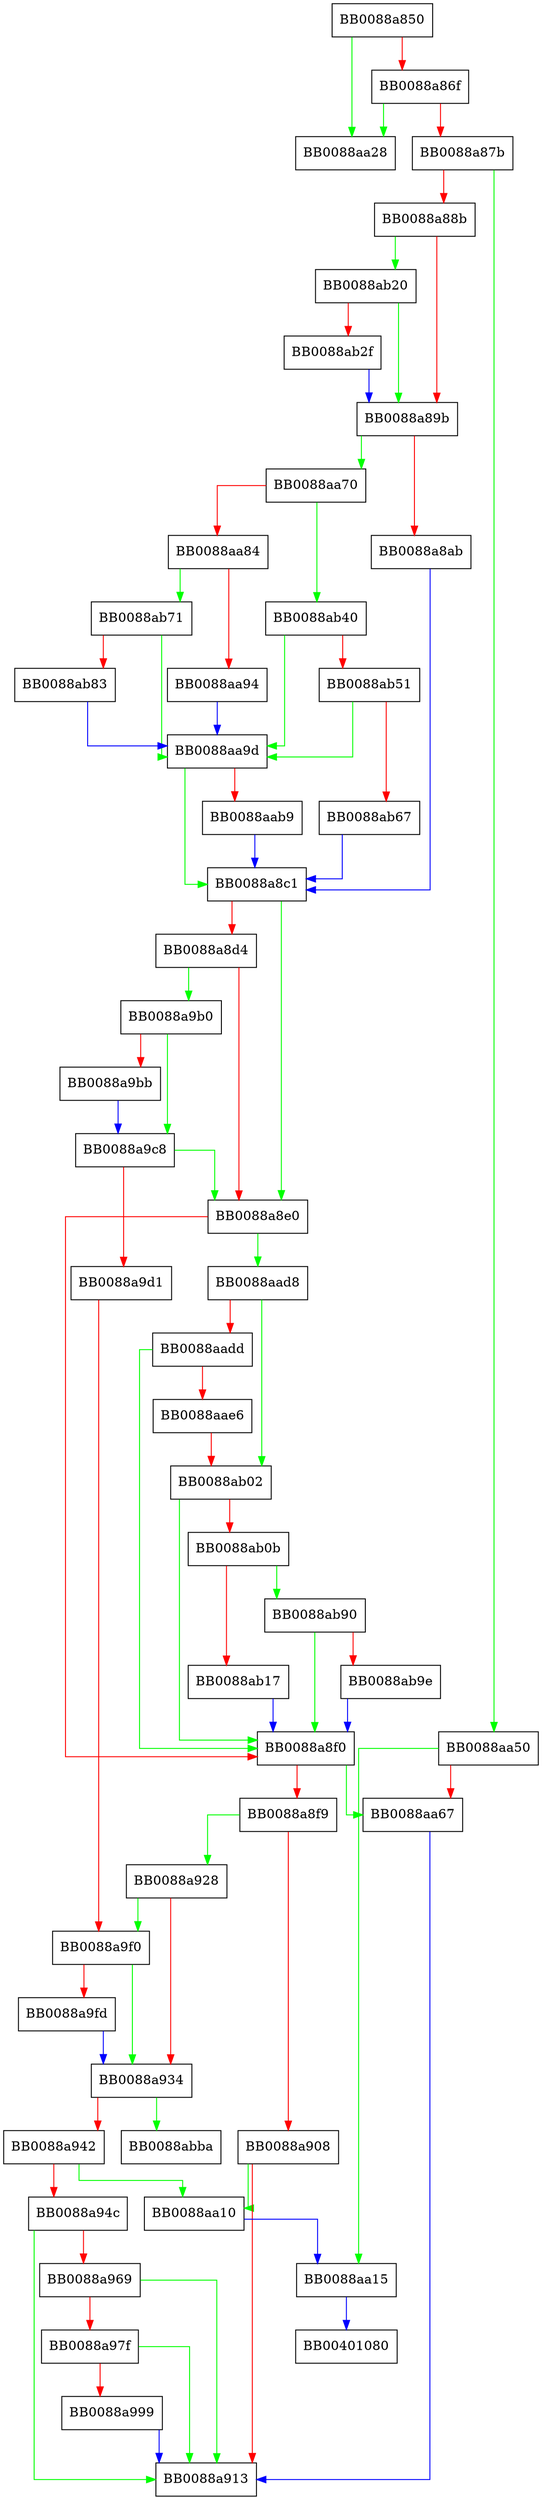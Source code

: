 digraph calloc {
  node [shape="box"];
  graph [splines=ortho];
  BB0088a850 -> BB0088aa28 [color="green"];
  BB0088a850 -> BB0088a86f [color="red"];
  BB0088a86f -> BB0088aa28 [color="green"];
  BB0088a86f -> BB0088a87b [color="red"];
  BB0088a87b -> BB0088aa50 [color="green"];
  BB0088a87b -> BB0088a88b [color="red"];
  BB0088a88b -> BB0088ab20 [color="green"];
  BB0088a88b -> BB0088a89b [color="red"];
  BB0088a89b -> BB0088aa70 [color="green"];
  BB0088a89b -> BB0088a8ab [color="red"];
  BB0088a8ab -> BB0088a8c1 [color="blue"];
  BB0088a8c1 -> BB0088a8e0 [color="green"];
  BB0088a8c1 -> BB0088a8d4 [color="red"];
  BB0088a8d4 -> BB0088a9b0 [color="green"];
  BB0088a8d4 -> BB0088a8e0 [color="red"];
  BB0088a8e0 -> BB0088aad8 [color="green"];
  BB0088a8e0 -> BB0088a8f0 [color="red"];
  BB0088a8f0 -> BB0088aa67 [color="green"];
  BB0088a8f0 -> BB0088a8f9 [color="red"];
  BB0088a8f9 -> BB0088a928 [color="green"];
  BB0088a8f9 -> BB0088a908 [color="red"];
  BB0088a908 -> BB0088aa10 [color="green"];
  BB0088a908 -> BB0088a913 [color="red"];
  BB0088a928 -> BB0088a9f0 [color="green"];
  BB0088a928 -> BB0088a934 [color="red"];
  BB0088a934 -> BB0088abba [color="green"];
  BB0088a934 -> BB0088a942 [color="red"];
  BB0088a942 -> BB0088aa10 [color="green"];
  BB0088a942 -> BB0088a94c [color="red"];
  BB0088a94c -> BB0088a913 [color="green"];
  BB0088a94c -> BB0088a969 [color="red"];
  BB0088a969 -> BB0088a913 [color="green"];
  BB0088a969 -> BB0088a97f [color="red"];
  BB0088a97f -> BB0088a913 [color="green"];
  BB0088a97f -> BB0088a999 [color="red"];
  BB0088a999 -> BB0088a913 [color="blue"];
  BB0088a9b0 -> BB0088a9c8 [color="green"];
  BB0088a9b0 -> BB0088a9bb [color="red"];
  BB0088a9bb -> BB0088a9c8 [color="blue"];
  BB0088a9c8 -> BB0088a8e0 [color="green"];
  BB0088a9c8 -> BB0088a9d1 [color="red"];
  BB0088a9d1 -> BB0088a9f0 [color="red"];
  BB0088a9f0 -> BB0088a934 [color="green"];
  BB0088a9f0 -> BB0088a9fd [color="red"];
  BB0088a9fd -> BB0088a934 [color="blue"];
  BB0088aa10 -> BB0088aa15 [color="blue"];
  BB0088aa15 -> BB00401080 [color="blue"];
  BB0088aa50 -> BB0088aa15 [color="green"];
  BB0088aa50 -> BB0088aa67 [color="red"];
  BB0088aa67 -> BB0088a913 [color="blue"];
  BB0088aa70 -> BB0088ab40 [color="green"];
  BB0088aa70 -> BB0088aa84 [color="red"];
  BB0088aa84 -> BB0088ab71 [color="green"];
  BB0088aa84 -> BB0088aa94 [color="red"];
  BB0088aa94 -> BB0088aa9d [color="blue"];
  BB0088aa9d -> BB0088a8c1 [color="green"];
  BB0088aa9d -> BB0088aab9 [color="red"];
  BB0088aab9 -> BB0088a8c1 [color="blue"];
  BB0088aad8 -> BB0088ab02 [color="green"];
  BB0088aad8 -> BB0088aadd [color="red"];
  BB0088aadd -> BB0088a8f0 [color="green"];
  BB0088aadd -> BB0088aae6 [color="red"];
  BB0088aae6 -> BB0088ab02 [color="red"];
  BB0088ab02 -> BB0088a8f0 [color="green"];
  BB0088ab02 -> BB0088ab0b [color="red"];
  BB0088ab0b -> BB0088ab90 [color="green"];
  BB0088ab0b -> BB0088ab17 [color="red"];
  BB0088ab17 -> BB0088a8f0 [color="blue"];
  BB0088ab20 -> BB0088a89b [color="green"];
  BB0088ab20 -> BB0088ab2f [color="red"];
  BB0088ab2f -> BB0088a89b [color="blue"];
  BB0088ab40 -> BB0088aa9d [color="green"];
  BB0088ab40 -> BB0088ab51 [color="red"];
  BB0088ab51 -> BB0088aa9d [color="green"];
  BB0088ab51 -> BB0088ab67 [color="red"];
  BB0088ab67 -> BB0088a8c1 [color="blue"];
  BB0088ab71 -> BB0088aa9d [color="green"];
  BB0088ab71 -> BB0088ab83 [color="red"];
  BB0088ab83 -> BB0088aa9d [color="blue"];
  BB0088ab90 -> BB0088a8f0 [color="green"];
  BB0088ab90 -> BB0088ab9e [color="red"];
  BB0088ab9e -> BB0088a8f0 [color="blue"];
}